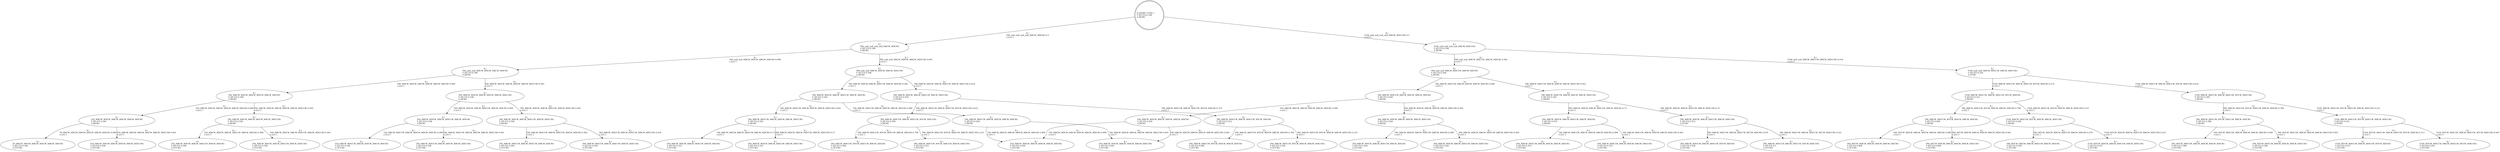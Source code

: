 digraph G
{
root [label="X (START_T100) 1\lY (Z5,Y3) 0.196\lA (RCW)\l" shape=doublecircle labeljust="l"];
x4098row0 [label="X (\nT80_null_null_null_null_MRCW_MHCW)\lY (Z5,Y3) 0.196\lA (RCW)\l"];
x4099row0 [label="X (\nT100_null_null_null_null_MRCW_MHCCW)\lY (Z5,Y3) 0.196\lA (RCW)\l"];
x4106row0 [label="X (\nT60_null_null_MRCW_MHCW_MRCW_MHCW)\lY (Z5,Y3) 0.196\lA (RCW)\l"];
x4107row0 [label="X (\nT80_null_null_MRCW_MHCW_MRCW_MHCCW)\lY (Z5,Y3) 0.196\lA (RCW)\l"];
x1026row0 [label="X (\nT40_MRCW_MHCW_MRCW_MHCW_MRCW_MHCW)\lY (Z5,Y3) 0.196\lA (RCW)\l"];
x1027row0 [label="X (\nT60_MRCW_MHCW_MRCW_MHCW_MRCW_MHCCW)\lY (Z5,Y3) 0.196\lA (RCW)\l"];
x514row0 [label="X (\nT20_MRCW_MHCW_MRCW_MHCW_MRCW_MHCW)\lY (Z5,Y3) 0.196\lA (RCW)\l"];
x515row0 [label="X (\nT40_MRCW_MHCW_MRCW_MHCW_MRCW_MHCCW)\lY (Z5,Y3) 0.196\lA (RCW)\l"];
x2row0 [label="X (\nT0_MRCW_MHCW_MRCW_MHCW_MRCW_MHCW)\lY (Z5,Y3) 0.196\lA (TCCW)\l"];
x3row0 [label="X (\nT20_MRCW_MHCW_MRCW_MHCW_MRCW_MHCCW)\lY (Z5,Y3) 0.196\lA (TCCW)\l"];
x522row0 [label="X (\nT20_MRCW_MHCW_MRCW_MHCCW_MRCW_MHCW)\lY (Z5,Y3) 0.196\lA (TCCW)\l"];
x523row0 [label="X (\nT40_MRCW_MHCW_MRCW_MHCCW_MRCW_MHCCW)\lY (Z5,Y3) 0.196\lA (TCCW)\l"];
x1034row0 [label="X (\nT40_MRCW_MHCW_MRCW_MHCCW_MRCW_MHCW)\lY (Z5,Y3) 0.196\lA (RCW)\l"];
x1035row0 [label="X (\nT60_MRCW_MHCW_MRCW_MHCCW_MRCW_MHCCW)\lY (Z5,Y3) 0.196\lA (RCW)\l"];
x578row0 [label="X (\nT20_MRCW_MHCCW_MRCW_MHCW_MRCW_MHCW)\lY (Z5,Y3) 0.196\lA (TCCW)\l"];
x579row0 [label="X (\nT40_MRCW_MHCCW_MRCW_MHCW_MRCW_MHCCW)\lY (Z5,Y3) 0.196\lA (TCCW)\l"];
x1098row0 [label="X (\nT40_MRCW_MHCCW_MRCW_MHCCW_MRCW_MHCW)\lY (Z5,Y5) 0.244\lA (TCCW)\l"];
x1099row0 [label="X (\nT60_MRCW_MHCCW_MRCW_MHCCW_MRCW_MHCCW)\lY (Z5,Y2) 0.254\lA (TCCW)\l"];
x1546row0 [label="X (\nT60_MRCW_MHCW_MRCW_MHCCW_MRCW_MHCW)\lY (Z5,Y5) 0.244\lA (RCW)\l"];
x1547row0 [label="X (\nT80_MRCW_MHCW_MRCW_MHCCW_MRCW_MHCCW)\lY (Z5,Y2) 0.254\lA (TCW)\l"];
x1090row0 [label="X (\nT40_MRCW_MHCCW_MRCW_MHCW_MRCW_MHCW)\lY (Z5,Y5) 0.244\lA (RCW)\l"];
x1091row0 [label="X (\nT60_MRCW_MHCCW_MRCW_MHCW_MRCW_MHCCW)\lY (Z5,Y5) 0.244\lA (RCW)\l"];
x514row1 [label="X (\nT20_MRCW_MHCW_MRCW_MHCW_MRCW_MHCW)\lY (Z5,Y5) 0.244\lA (TCCW)\l"];
x515row1 [label="X (\nT40_MRCW_MHCW_MRCW_MHCW_MRCW_MHCCW)\lY (Z5,Y5) 0.244\lA (TCCW)\l"];
x1034row1 [label="X (\nT40_MRCW_MHCW_MRCW_MHCCW_MRCW_MHCW)\lY (Z5,Y5) 0.333\lA (TCCW)\l"];
x1035row1 [label="X (\nT60_MRCW_MHCW_MRCW_MHCCW_MRCW_MHCCW)\lY (Z5,Y3) 0.312\lA (TCCW)\l"];
x1614row0 [label="X (\nT80_MRCW_MHCCW_MRCW_MHCCW_MTCW_MHCW)\lY (Z5,Y3) 0.312\lA (RCW)\l"];
x1615row0 [label="X (\nT80_MRCW_MHCCW_MRCW_MHCCW_MTCW_MHCCW)\lY (Z5,Y2) 0.305\lA (RCW)\l"];
x1634row0 [label="X (\nT60_MRCW_MHCCW_MTCW_MHCW_MRCW_MHCW)\lY (Z5,Y3) 0.406\lA (TCCW)\l"];
x1635row0 [label="X (\nT80_MRCW_MHCCW_MTCW_MHCW_MRCW_MHCCW)\lY (Z3,Y3) 0.226\lA (TCCW)\l"];
x1642row0 [label="X (\nT60_MRCW_MHCCW_MTCW_MHCCW_MRCW_MHCW)\lY (Z5,Y2) 0.396\lA (TCCW)\l"];
x1643row0 [label="X (\nT80_MRCW_MHCCW_MTCW_MHCCW_MRCW_MHCCW)\lY (Z3,Y2) 0.221\lA (TCCW)\l"];
x4178row0 [label="X (\nT80_null_null_MRCW_MHCCW_MRCW_MHCW)\lY (Z5,Y5) 0.244\lA (RCW)\l"];
x4179row0 [label="X (\nT100_null_null_MRCW_MHCCW_MRCW_MHCCW)\lY (Z5,Y2) 0.254\lA (TCW)\l"];
x1602row0 [label="X (\nT60_MRCW_MHCCW_MRCW_MHCW_MRCW_MHCW)\lY (Z5,Y5) 0.244\lA (RCW)\l"];
x1603row0 [label="X (\nT80_MRCW_MHCCW_MRCW_MHCW_MRCW_MHCCW)\lY (Z5,Y5) 0.244\lA (RCW)\l"];
x1026row1 [label="X (\nT40_MRCW_MHCW_MRCW_MHCW_MRCW_MHCW)\lY (Z5,Y5) 0.244\lA (RCW)\l"];
x1027row1 [label="X (\nT60_MRCW_MHCW_MRCW_MHCW_MRCW_MHCCW)\lY (Z5,Y5) 0.244\lA (RCW)\l"];
x1034row2 [label="X (\nT40_MRCW_MHCW_MRCW_MHCCW_MRCW_MHCW)\lY (Z5,Y5) 0.244\lA (TCCW)\l"];
x1035row2 [label="X (\nT60_MRCW_MHCW_MRCW_MHCCW_MRCW_MHCCW)\lY (Z5,Y5) 0.244\lA (TCCW)\l"];
x1546row1 [label="X (\nT60_MRCW_MHCW_MRCW_MHCCW_MRCW_MHCW)\lY (Z5,Y5) 0.333\lA (RCW)\l"];
x1547row1 [label="X (\nT80_MRCW_MHCW_MRCW_MHCCW_MRCW_MHCCW)\lY (Z5,Y3) 0.312\lA (TCW)\l"];
x1090row1 [label="X (\nT40_MRCW_MHCCW_MRCW_MHCW_MRCW_MHCW)\lY (Z5,Y5) 0.333\lA (TCCW)\l"];
x1091row1 [label="X (\nT60_MRCW_MHCCW_MRCW_MHCW_MRCW_MHCCW)\lY (Z5,Y5) 0.333\lA (TCCW)\l"];
x1614row1 [label="X (\nT80_MRCW_MHCCW_MRCW_MHCCW_MTCW_MHCW)\lY (Z5,Y3) 0.326\lA (TCCW)\l"];
x1615row1 [label="X (\nT80_MRCW_MHCCW_MRCW_MHCCW_MTCW_MHCCW)\lY (Z5,Y3) 0.3\lA (TCCW)\l"];
x2126row0 [label="X (\nT100_MRCW_MHCCW_MRCW_MHCCW_MTCW_MHCW)\lY (Z5,Y3) 0.312\lA (RCW)\l"];
x2127row0 [label="X (\nT100_MRCW_MHCCW_MRCW_MHCCW_MTCW_MHCCW)\lY (Z5,Y2) 0.305\lA (RCW)\l"];
x2146row0 [label="X (\nT80_MRCW_MHCCW_MTCW_MHCW_MRCW_MHCW)\lY (Z5,Y3) 0.406\lA (RCW)\l"];
x2147row0 [label="X (\nT100_MRCW_MHCCW_MTCW_MHCW_MRCW_MHCCW)\lY (Z3,Y3) 0.226\lA (RCW)\l"];
x1794row0 [label="X (\nT60_MTCW_MHCW_MRCW_MHCW_MRCW_MHCW)\lY (Z5,Y3) 0.406\lA (TCCW)\l"];
x1795row0 [label="X (\nT80_MTCW_MHCW_MRCW_MHCW_MRCW_MHCCW)\lY (Z5,Y3) 0.406\lA (TCCW)\l"];
x2314row0 [label="X (\nT80_MTCW_MHCW_MRCW_MHCCW_MRCW_MHCW)\lY (Z3,Y3) 0.236\lA (TCCW)\l"];
x2315row0 [label="X (\nT100_MTCW_MHCW_MRCW_MHCCW_MRCW_MHCCW)\lY (Z3,Y3) 0.217\lA (TCCW)\l"];
x2154row0 [label="X (\nT80_MRCW_MHCCW_MTCW_MHCCW_MRCW_MHCW)\lY (Z5,Y2) 0.396\lA (RCW)\l"];
x2155row0 [label="X (\nT100_MRCW_MHCCW_MTCW_MHCCW_MRCW_MHCCW)\lY (Z3,Y2) 0.221\lA (TCW)\l"];
x1858row0 [label="X (\nT60_MTCW_MHCCW_MRCW_MHCW_MRCW_MHCW)\lY (Z5,Y2) 0.396\lA (TCCW)\l"];
x1859row0 [label="X (\nT80_MTCW_MHCCW_MRCW_MHCW_MRCW_MHCCW)\lY (Z5,Y2) 0.396\lA (TCCW)\l"];
x2382row0 [label="X (\nT100_MTCW_MHCCW_MRCW_MHCCW_MTCW_MHCW)\lY (Z3,Y3) 0.217\lA (TCCW)\l"];
x2383row0 [label="X (\nT100_MTCW_MHCCW_MRCW_MHCCW_MTCW_MHCCW)\lY (Z3,Y2) 0.241\lA (TCCW)\l"];
root -> x4098row0 [label="X (\nT80_null_null_null_null_MRCW_MHCW) 0.5\lo (o1) 1\l"];
root -> x4099row0 [label="X (\nT100_null_null_null_null_MRCW_MHCCW) 0.5\lo (o1) 1\l"];
x4098row0 -> x4106row0 [label="X (\nT60_null_null_MRCW_MHCW_MRCW_MHCW) 0.999\lo (o1) 1\l"];
x4098row0 -> x4107row0 [label="X (\nT80_null_null_MRCW_MHCW_MRCW_MHCCW) 0.001\lo (o1) 1\l"];
x4106row0 -> x1026row0 [label="X (\nT40_MRCW_MHCW_MRCW_MHCW_MRCW_MHCW) 0.999\lo (o1) 1\l"];
x4106row0 -> x1027row0 [label="X (\nT60_MRCW_MHCW_MRCW_MHCW_MRCW_MHCCW) 0.001\lo (o1) 1\l"];
x1026row0 -> x514row0 [label="X (\nT20_MRCW_MHCW_MRCW_MHCW_MRCW_MHCW) 0.999\lo (o1) 1\l"];
x1026row0 -> x515row0 [label="X (\nT40_MRCW_MHCW_MRCW_MHCW_MRCW_MHCCW) 0.001\lo (o1) 1\l"];
x514row0 -> x2row0 [label="X (\nT0_MRCW_MHCW_MRCW_MHCW_MRCW_MHCW) 0.999\lo (o1) 1\l"];
x514row0 -> x3row0 [label="X (\nT20_MRCW_MHCW_MRCW_MHCW_MRCW_MHCCW) 0.001\lo (o1) 1\l"];
x515row0 -> x522row0 [label="X (\nT20_MRCW_MHCW_MRCW_MHCCW_MRCW_MHCW) 0.999\lo (o1) 1\l"];
x515row0 -> x523row0 [label="X (\nT40_MRCW_MHCW_MRCW_MHCCW_MRCW_MHCCW) 0.001\lo (o1) 1\l"];
x1027row0 -> x1034row0 [label="X (\nT40_MRCW_MHCW_MRCW_MHCCW_MRCW_MHCW) 0.999\lo (o1) 1\l"];
x1027row0 -> x1035row0 [label="X (\nT60_MRCW_MHCW_MRCW_MHCCW_MRCW_MHCCW) 0.001\lo (o1) 1\l"];
x1034row0 -> x578row0 [label="X (\nT20_MRCW_MHCCW_MRCW_MHCW_MRCW_MHCW) 0.999\lo (o1) 1\l"];
x1034row0 -> x579row0 [label="X (\nT40_MRCW_MHCCW_MRCW_MHCW_MRCW_MHCCW) 0.001\lo (o1) 1\l"];
x1035row0 -> x1098row0 [label="X (\nT40_MRCW_MHCCW_MRCW_MHCCW_MRCW_MHCW) 0.582\lo (o1) 1\l"];
x1035row0 -> x1099row0 [label="X (\nT60_MRCW_MHCCW_MRCW_MHCCW_MRCW_MHCCW) 0.418\lo (o1) 1\l"];
x4107row0 -> x1546row0 [label="X (\nT60_MRCW_MHCW_MRCW_MHCCW_MRCW_MHCW) 0.582\lo (o1) 1\l"];
x4107row0 -> x1547row0 [label="X (\nT80_MRCW_MHCW_MRCW_MHCCW_MRCW_MHCCW) 0.418\lo (o1) 1\l"];
x1546row0 -> x1090row0 [label="X (\nT40_MRCW_MHCCW_MRCW_MHCW_MRCW_MHCW) 0.999\lo (o1) 1\l"];
x1546row0 -> x1091row0 [label="X (\nT60_MRCW_MHCCW_MRCW_MHCW_MRCW_MHCCW) 0.001\lo (o1) 1\l"];
x1090row0 -> x514row1 [label="X (\nT20_MRCW_MHCW_MRCW_MHCW_MRCW_MHCW) 0.999\lo (o1) 1\l"];
x1090row0 -> x515row1 [label="X (\nT40_MRCW_MHCW_MRCW_MHCW_MRCW_MHCCW) 0.001\lo (o1) 1\l"];
x1091row0 -> x1034row1 [label="X (\nT40_MRCW_MHCW_MRCW_MHCCW_MRCW_MHCW) 0.73\lo (o1) 1\l"];
x1091row0 -> x1035row1 [label="X (\nT60_MRCW_MHCW_MRCW_MHCCW_MRCW_MHCCW) 0.27\lo (o1) 1\l"];
x1547row0 -> x1614row0 [label="X (\nT80_MRCW_MHCCW_MRCW_MHCCW_MTCW_MHCW) 0.375\lo (o1) 1\l"];
x1547row0 -> x1615row0 [label="X (\nT80_MRCW_MHCCW_MRCW_MHCCW_MTCW_MHCCW) 0.625\lo (o1) 1\l"];
x1614row0 -> x1634row0 [label="X (\nT60_MRCW_MHCCW_MTCW_MHCW_MRCW_MHCW) 0.769\lo (o1) 1\l"];
x1614row0 -> x1635row0 [label="X (\nT80_MRCW_MHCCW_MTCW_MHCW_MRCW_MHCCW) 0.231\lo (o1) 1\l"];
x1615row0 -> x1642row0 [label="X (\nT60_MRCW_MHCCW_MTCW_MHCCW_MRCW_MHCW) 0.769\lo (o1) 1\l"];
x1615row0 -> x1643row0 [label="X (\nT80_MRCW_MHCCW_MTCW_MHCCW_MRCW_MHCCW) 0.231\lo (o1) 1\l"];
x4099row0 -> x4178row0 [label="X (\nT80_null_null_MRCW_MHCCW_MRCW_MHCW) 0.582\lo (o1) 1\l"];
x4099row0 -> x4179row0 [label="X (\nT100_null_null_MRCW_MHCCW_MRCW_MHCCW) 0.418\lo (o1) 1\l"];
x4178row0 -> x1602row0 [label="X (\nT60_MRCW_MHCCW_MRCW_MHCW_MRCW_MHCW) 0.999\lo (o1) 1\l"];
x4178row0 -> x1603row0 [label="X (\nT80_MRCW_MHCCW_MRCW_MHCW_MRCW_MHCCW) 0.001\lo (o1) 1\l"];
x1602row0 -> x1026row1 [label="X (\nT40_MRCW_MHCW_MRCW_MHCW_MRCW_MHCW) 0.999\lo (o1) 1\l"];
x1602row0 -> x1027row1 [label="X (\nT60_MRCW_MHCW_MRCW_MHCW_MRCW_MHCCW) 0.001\lo (o1) 1\l"];
x1026row1 -> x514row1 [label="X (\nT20_MRCW_MHCW_MRCW_MHCW_MRCW_MHCW) 0.999\lo (o1) 1\l"];
x1026row1 -> x515row1 [label="X (\nT40_MRCW_MHCW_MRCW_MHCW_MRCW_MHCCW) 0.001\lo (o1) 1\l"];
x1027row1 -> x1034row2 [label="X (\nT40_MRCW_MHCW_MRCW_MHCCW_MRCW_MHCW) 0.999\lo (o1) 1\l"];
x1027row1 -> x1035row2 [label="X (\nT60_MRCW_MHCW_MRCW_MHCCW_MRCW_MHCCW) 0.001\lo (o1) 1\l"];
x1603row0 -> x1546row1 [label="X (\nT60_MRCW_MHCW_MRCW_MHCCW_MRCW_MHCW) 0.73\lo (o1) 1\l"];
x1603row0 -> x1547row1 [label="X (\nT80_MRCW_MHCW_MRCW_MHCCW_MRCW_MHCCW) 0.27\lo (o1) 1\l"];
x1546row1 -> x1090row1 [label="X (\nT40_MRCW_MHCCW_MRCW_MHCW_MRCW_MHCW) 0.999\lo (o1) 1\l"];
x1546row1 -> x1091row1 [label="X (\nT60_MRCW_MHCCW_MRCW_MHCW_MRCW_MHCCW) 0.001\lo (o1) 1\l"];
x1547row1 -> x1614row1 [label="X (\nT80_MRCW_MHCCW_MRCW_MHCCW_MTCW_MHCW) 0.479\lo (o1) 1\l"];
x1547row1 -> x1615row1 [label="X (\nT80_MRCW_MHCCW_MRCW_MHCCW_MTCW_MHCCW) 0.521\lo (o1) 1\l"];
x4179row0 -> x2126row0 [label="X (\nT100_MRCW_MHCCW_MRCW_MHCCW_MTCW_MHCW) 0.375\lo (o1) 1\l"];
x4179row0 -> x2127row0 [label="X (\nT100_MRCW_MHCCW_MRCW_MHCCW_MTCW_MHCCW) 0.625\lo (o1) 1\l"];
x2126row0 -> x2146row0 [label="X (\nT80_MRCW_MHCCW_MTCW_MHCW_MRCW_MHCW) 0.769\lo (o1) 1\l"];
x2126row0 -> x2147row0 [label="X (\nT100_MRCW_MHCCW_MTCW_MHCW_MRCW_MHCCW) 0.231\lo (o1) 1\l"];
x2146row0 -> x1794row0 [label="X (\nT60_MTCW_MHCW_MRCW_MHCW_MRCW_MHCW) 0.999\lo (o1) 1\l"];
x2146row0 -> x1795row0 [label="X (\nT80_MTCW_MHCW_MRCW_MHCW_MRCW_MHCCW) 0.001\lo (o1) 1\l"];
x2147row0 -> x2314row0 [label="X (\nT80_MTCW_MHCW_MRCW_MHCCW_MRCW_MHCW) 0.479\lo (o1) 1\l"];
x2147row0 -> x2315row0 [label="X (\nT100_MTCW_MHCW_MRCW_MHCCW_MRCW_MHCCW) 0.521\lo (o1) 1\l"];
x2127row0 -> x2154row0 [label="X (\nT80_MRCW_MHCCW_MTCW_MHCCW_MRCW_MHCW) 0.769\lo (o1) 1\l"];
x2127row0 -> x2155row0 [label="X (\nT100_MRCW_MHCCW_MTCW_MHCCW_MRCW_MHCCW) 0.231\lo (o1) 1\l"];
x2154row0 -> x1858row0 [label="X (\nT60_MTCW_MHCCW_MRCW_MHCW_MRCW_MHCW) 0.999\lo (o1) 1\l"];
x2154row0 -> x1859row0 [label="X (\nT80_MTCW_MHCCW_MRCW_MHCW_MRCW_MHCCW) 0.001\lo (o1) 1\l"];
x2155row0 -> x2382row0 [label="X (\nT100_MTCW_MHCCW_MRCW_MHCCW_MTCW_MHCW) 0.313\lo (o1) 1\l"];
x2155row0 -> x2383row0 [label="X (\nT100_MTCW_MHCCW_MRCW_MHCCW_MTCW_MHCCW) 0.687\lo (o1) 1\l"];
}
